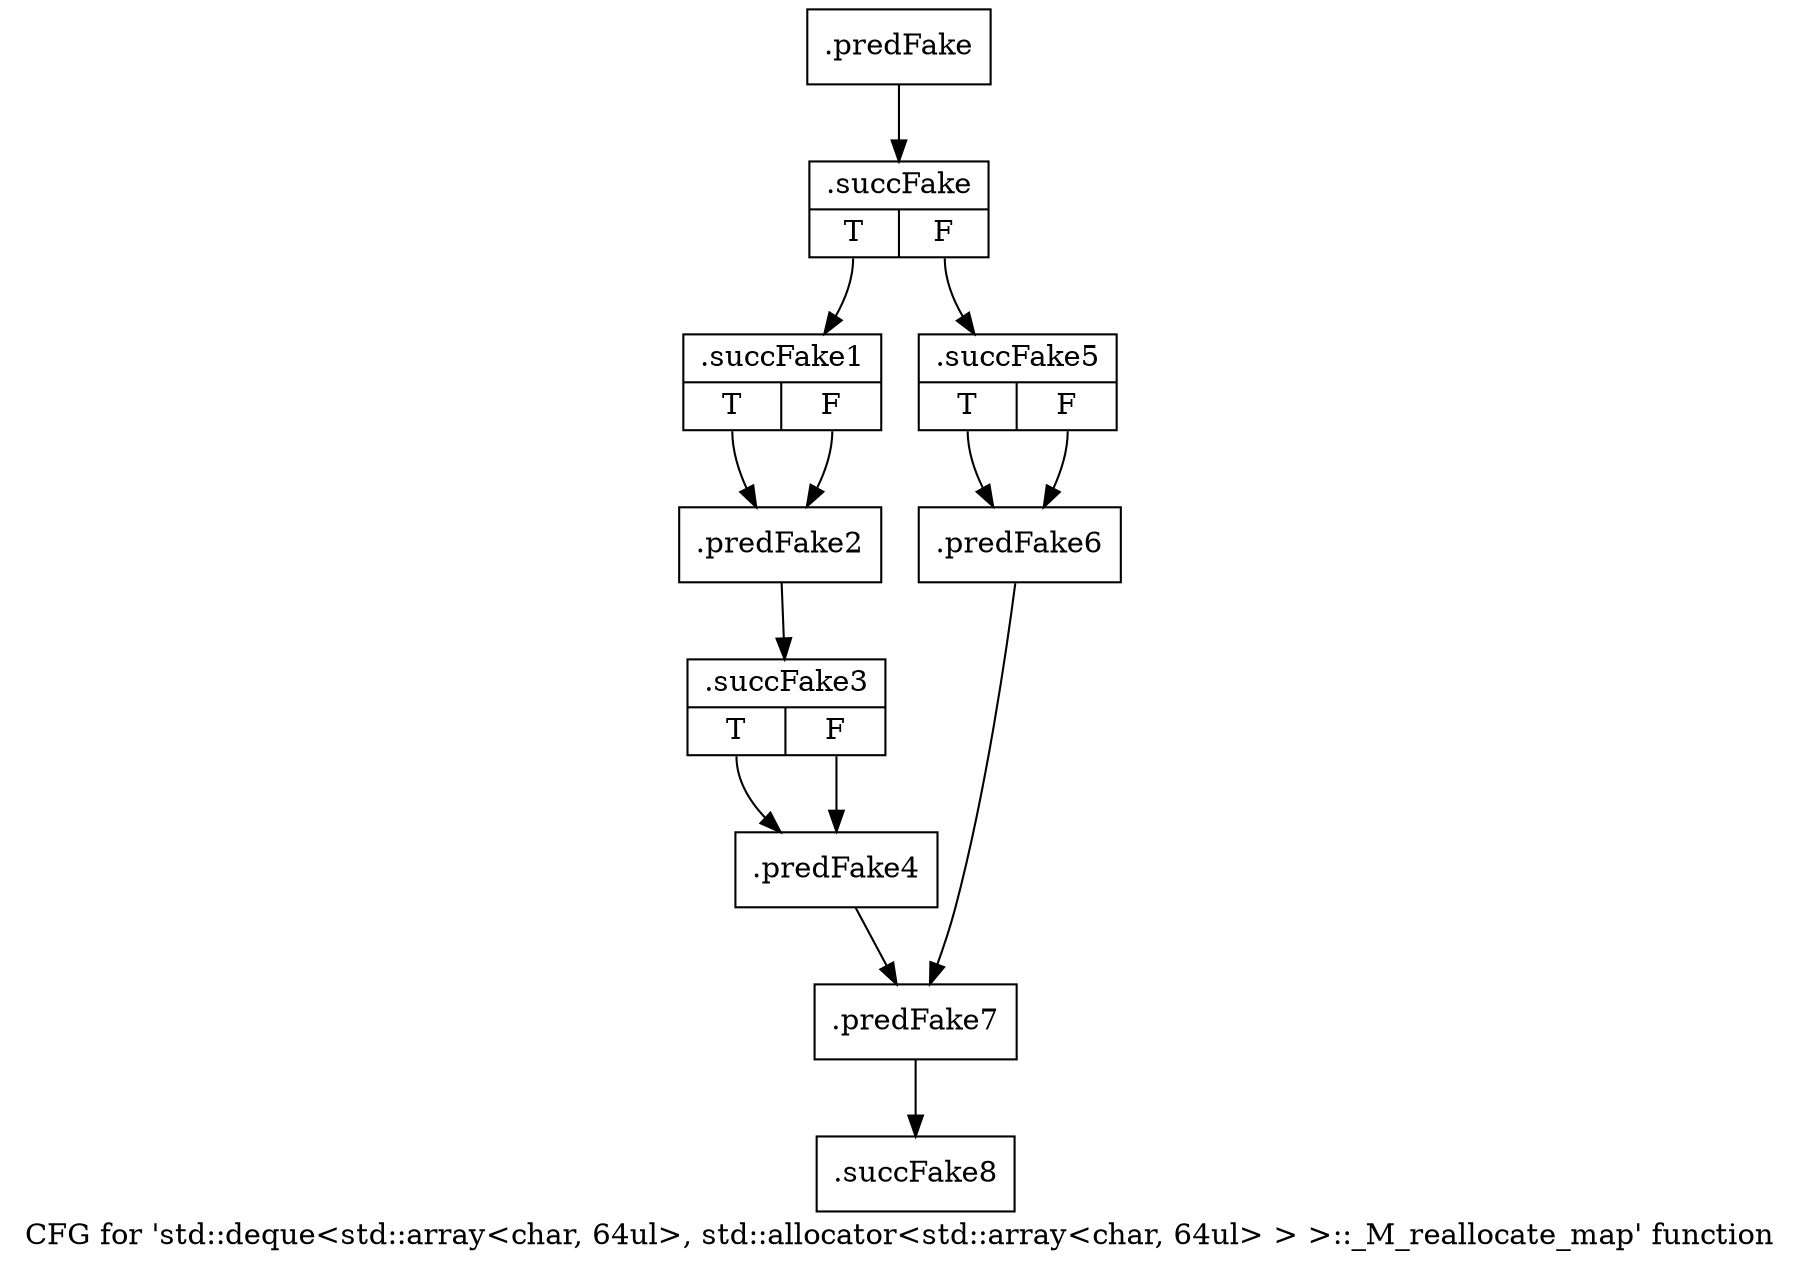 digraph "CFG for 'std::deque\<std::array\<char, 64ul\>, std::allocator\<std::array\<char, 64ul\> \> \>::_M_reallocate_map' function" {
	label="CFG for 'std::deque\<std::array\<char, 64ul\>, std::allocator\<std::array\<char, 64ul\> \> \>::_M_reallocate_map' function";

	Node0x5ee64e0 [shape=record,filename="",linenumber="",label="{.predFake}"];
	Node0x5ee64e0 -> Node0x62ee830[ callList="" memoryops="" filename="/mnt/xilinx/Vitis_HLS/2021.2/tps/lnx64/gcc-6.2.0/lib/gcc/x86_64-pc-linux-gnu/6.2.0/../../../../include/c++/6.2.0/bits/deque.tcc" execusionnum="0"];
	Node0x62ee830 [shape=record,filename="/mnt/xilinx/Vitis_HLS/2021.2/tps/lnx64/gcc-6.2.0/lib/gcc/x86_64-pc-linux-gnu/6.2.0/../../../../include/c++/6.2.0/bits/deque.tcc",linenumber="909",label="{.succFake|{<s0>T|<s1>F}}"];
	Node0x62ee830:s0 -> Node0x62ee8e0[ callList="" memoryops="" filename="/mnt/xilinx/Vitis_HLS/2021.2/tps/lnx64/gcc-6.2.0/lib/gcc/x86_64-pc-linux-gnu/6.2.0/../../../../include/c++/6.2.0/bits/deque.tcc" execusionnum="0"];
	Node0x62ee830:s1 -> Node0x62eecf0[ callList="" memoryops="" filename="/mnt/xilinx/Vitis_HLS/2021.2/tps/lnx64/gcc-6.2.0/lib/gcc/x86_64-pc-linux-gnu/6.2.0/../../../../include/c++/6.2.0/bits/deque.tcc" execusionnum="0"];
	Node0x62ee8e0 [shape=record,filename="/mnt/xilinx/Vitis_HLS/2021.2/tps/lnx64/gcc-6.2.0/lib/gcc/x86_64-pc-linux-gnu/6.2.0/../../../../include/c++/6.2.0/bits/deque.tcc",linenumber="913",label="{.succFake1|{<s0>T|<s1>F}}"];
	Node0x62ee8e0:s0 -> Node0x5ee6e60[ callList="" memoryops="" filename="/mnt/xilinx/Vitis_HLS/2021.2/tps/lnx64/gcc-6.2.0/lib/gcc/x86_64-pc-linux-gnu/6.2.0/../../../../include/c++/6.2.0/bits/deque.tcc" execusionnum="0"];
	Node0x62ee8e0:s1 -> Node0x5ee6e60[ callList="" memoryops="" filename="/mnt/xilinx/Vitis_HLS/2021.2/tps/lnx64/gcc-6.2.0/lib/gcc/x86_64-pc-linux-gnu/6.2.0/../../../../include/c++/6.2.0/bits/deque.tcc" execusionnum="0"];
	Node0x5ee6e60 [shape=record,filename="/mnt/xilinx/Vitis_HLS/2021.2/tps/lnx64/gcc-6.2.0/lib/gcc/x86_64-pc-linux-gnu/6.2.0/../../../../include/c++/6.2.0/bits/deque.tcc",linenumber="913",label="{.predFake2}"];
	Node0x5ee6e60 -> Node0x62eead0[ callList="" memoryops="" filename="/mnt/xilinx/Vitis_HLS/2021.2/tps/lnx64/gcc-6.2.0/lib/gcc/x86_64-pc-linux-gnu/6.2.0/../../../../include/c++/6.2.0/bits/deque.tcc" execusionnum="0"];
	Node0x62eead0 [shape=record,filename="/mnt/xilinx/Vitis_HLS/2021.2/tps/lnx64/gcc-6.2.0/lib/gcc/x86_64-pc-linux-gnu/6.2.0/../../../../include/c++/6.2.0/bits/deque.tcc",linenumber="914",label="{.succFake3|{<s0>T|<s1>F}}"];
	Node0x62eead0:s0 -> Node0x5ee6f50[ callList="" memoryops="" filename="/mnt/xilinx/Vitis_HLS/2021.2/tps/lnx64/gcc-6.2.0/lib/gcc/x86_64-pc-linux-gnu/6.2.0/../../../../include/c++/6.2.0/bits/deque.tcc" execusionnum="0"];
	Node0x62eead0:s1 -> Node0x5ee6f50[ callList="" memoryops="" filename="/mnt/xilinx/Vitis_HLS/2021.2/tps/lnx64/gcc-6.2.0/lib/gcc/x86_64-pc-linux-gnu/6.2.0/../../../../include/c++/6.2.0/bits/deque.tcc" execusionnum="0"];
	Node0x5ee6f50 [shape=record,filename="/mnt/xilinx/Vitis_HLS/2021.2/tps/lnx64/gcc-6.2.0/lib/gcc/x86_64-pc-linux-gnu/6.2.0/../../../../include/c++/6.2.0/bits/deque.tcc",linenumber="922",label="{.predFake4}"];
	Node0x5ee6f50 -> Node0x5ee70e0[ callList="" memoryops="" filename="/mnt/xilinx/Vitis_HLS/2021.2/tps/lnx64/gcc-6.2.0/lib/gcc/x86_64-pc-linux-gnu/6.2.0/../../../../include/c++/6.2.0/bits/deque.tcc" execusionnum="0"];
	Node0x62eecf0 [shape=record,filename="/mnt/xilinx/Vitis_HLS/2021.2/tps/lnx64/gcc-6.2.0/lib/gcc/x86_64-pc-linux-gnu/6.2.0/../../../../include/c++/6.2.0/bits/deque.tcc",linenumber="931",label="{.succFake5|{<s0>T|<s1>F}}"];
	Node0x62eecf0:s0 -> Node0x5ee7090[ callList="" memoryops="" filename="/mnt/xilinx/Vitis_HLS/2021.2/tps/lnx64/gcc-6.2.0/lib/gcc/x86_64-pc-linux-gnu/6.2.0/../../../../include/c++/6.2.0/bits/deque.tcc" execusionnum="0"];
	Node0x62eecf0:s1 -> Node0x5ee7090[ callList="" memoryops="" filename="/mnt/xilinx/Vitis_HLS/2021.2/tps/lnx64/gcc-6.2.0/lib/gcc/x86_64-pc-linux-gnu/6.2.0/../../../../include/c++/6.2.0/bits/deque.tcc" execusionnum="0"];
	Node0x5ee7090 [shape=record,filename="/mnt/xilinx/Vitis_HLS/2021.2/tps/lnx64/gcc-6.2.0/lib/gcc/x86_64-pc-linux-gnu/6.2.0/../../../../include/c++/6.2.0/bits/deque.tcc",linenumber="931",label="{.predFake6}"];
	Node0x5ee7090 -> Node0x5ee70e0[ callList="" memoryops="" filename="/mnt/xilinx/Vitis_HLS/2021.2/tps/lnx64/gcc-6.2.0/lib/gcc/x86_64-pc-linux-gnu/6.2.0/../../../../include/c++/6.2.0/bits/deque.tcc" execusionnum="0"];
	Node0x5ee70e0 [shape=record,filename="/mnt/xilinx/Vitis_HLS/2021.2/tps/lnx64/gcc-6.2.0/lib/gcc/x86_64-pc-linux-gnu/6.2.0/../../../../include/c++/6.2.0/bits/deque.tcc",linenumber="941",label="{.predFake7}"];
	Node0x5ee70e0 -> Node0x62eef00[ callList="" memoryops="" filename="/mnt/xilinx/Vitis_HLS/2021.2/tps/lnx64/gcc-6.2.0/lib/gcc/x86_64-pc-linux-gnu/6.2.0/../../../../include/c++/6.2.0/bits/deque.tcc" execusionnum="0"];
	Node0x62eef00 [shape=record,filename="/mnt/xilinx/Vitis_HLS/2021.2/tps/lnx64/gcc-6.2.0/lib/gcc/x86_64-pc-linux-gnu/6.2.0/../../../../include/c++/6.2.0/bits/deque.tcc",linenumber="943",label="{.succFake8}"];
}
